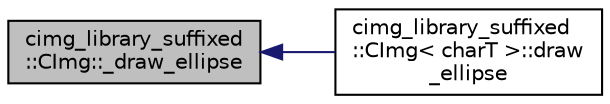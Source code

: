 digraph "cimg_library_suffixed::CImg::_draw_ellipse"
{
  edge [fontname="Helvetica",fontsize="10",labelfontname="Helvetica",labelfontsize="10"];
  node [fontname="Helvetica",fontsize="10",shape=record];
  rankdir="LR";
  Node1 [label="cimg_library_suffixed\l::CImg::_draw_ellipse",height=0.2,width=0.4,color="black", fillcolor="grey75", style="filled" fontcolor="black"];
  Node1 -> Node2 [dir="back",color="midnightblue",fontsize="10",style="solid",fontname="Helvetica"];
  Node2 [label="cimg_library_suffixed\l::CImg\< charT \>::draw\l_ellipse",height=0.2,width=0.4,color="black", fillcolor="white", style="filled",URL="$structcimg__library__suffixed_1_1_c_img.html#ac7b4dcecfbbe6962e9300e210ecbaa9c",tooltip="Draw a filled 2d ellipse."];
}
